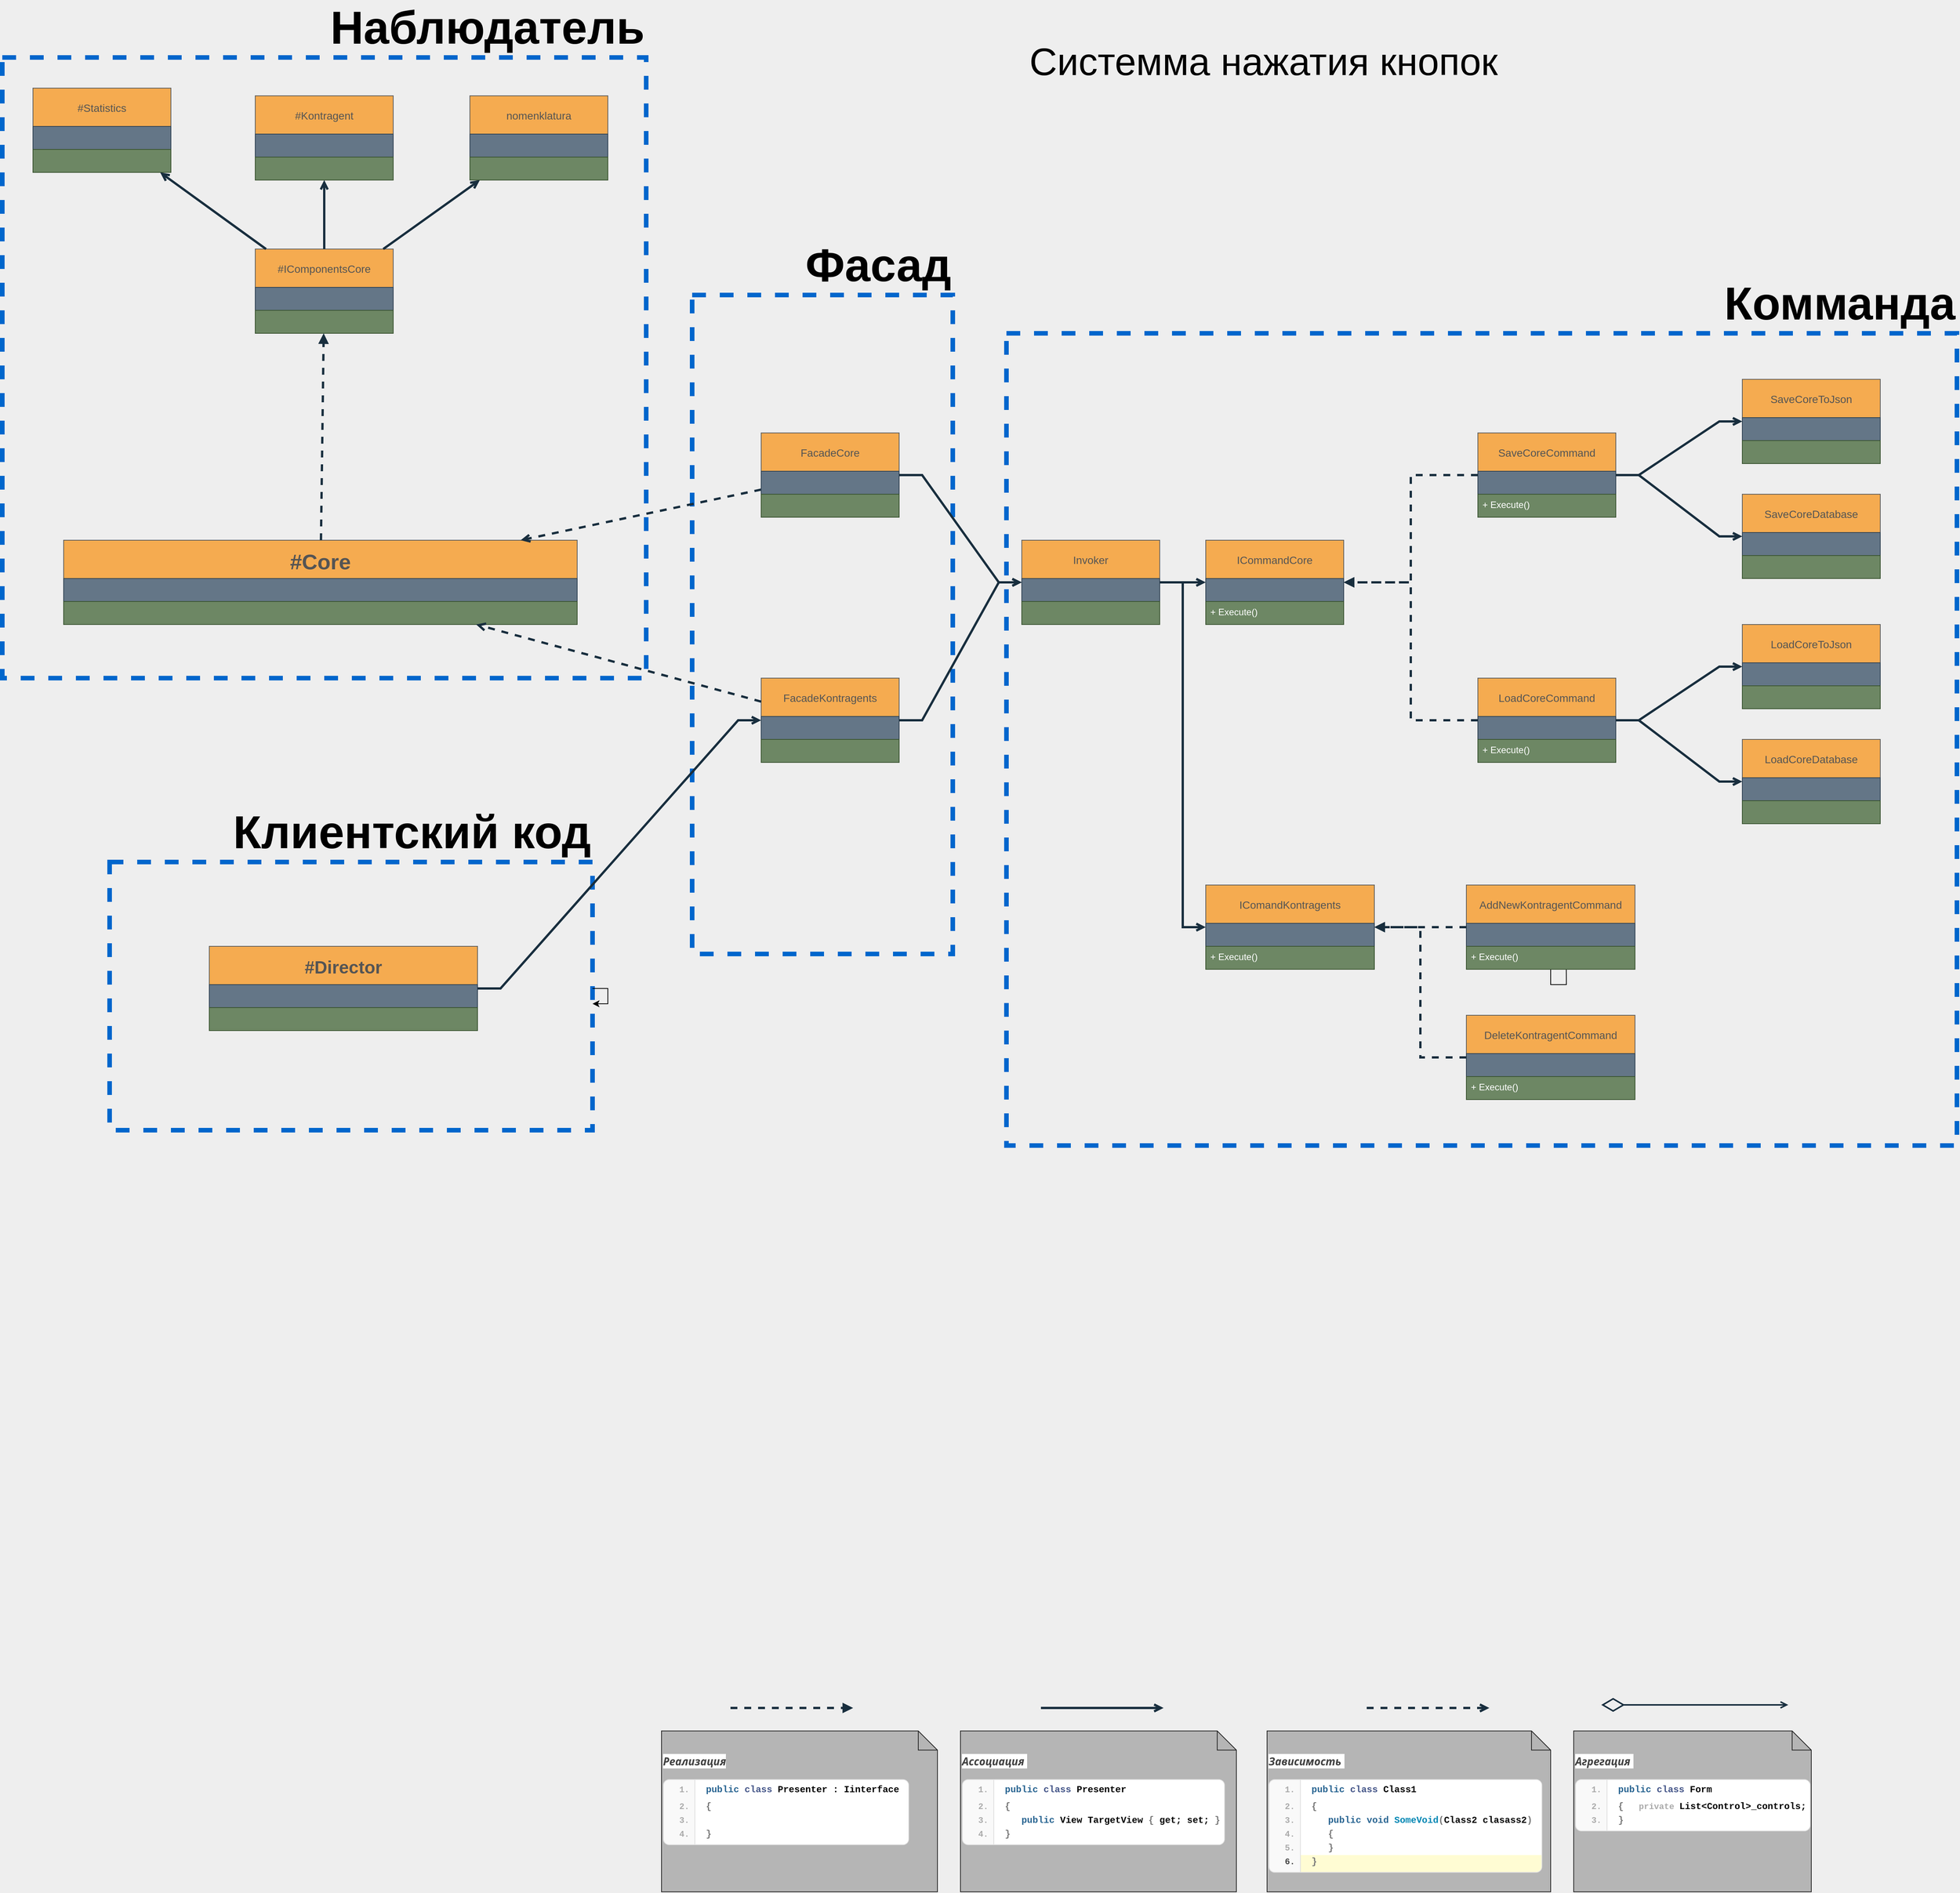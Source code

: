 <mxfile>
    <diagram id="ugzb0hYBIzmS2tRBsJyN" name="Основной слой">
        <mxGraphModel dx="4435" dy="2300" grid="1" gridSize="10" guides="1" tooltips="1" connect="1" arrows="1" fold="1" page="0" pageScale="1" pageWidth="1169" pageHeight="827" background="#EEEEEE" math="0" shadow="0">
            <root>
                <mxCell id="0"/>
                <mxCell id="1" parent="0"/>
                <mxCell id="289" value="&lt;div style=&quot;font-size: 60px&quot;&gt;&lt;span style=&quot;color: rgb(0 , 0 , 0) ; font-size: 60px&quot;&gt;Фасад&lt;/span&gt;&lt;/div&gt;" style="rounded=0;whiteSpace=wrap;html=1;fontSize=60;fillColor=none;dashed=1;strokeWidth=6;align=right;horizontal=1;verticalAlign=bottom;fontStyle=1;labelPosition=center;verticalLabelPosition=top;imageAspect=1;editable=1;movable=1;strokeColor=#0066CC;" vertex="1" parent="1">
                    <mxGeometry x="-530" y="260" width="340" height="860" as="geometry"/>
                </mxCell>
                <mxCell id="288" value="&lt;div style=&quot;font-size: 60px&quot;&gt;&lt;span style=&quot;color: rgb(0 , 0 , 0) ; font-size: 60px&quot;&gt;Клиентский код&lt;/span&gt;&lt;/div&gt;" style="rounded=0;whiteSpace=wrap;html=1;fontSize=60;fillColor=none;dashed=1;strokeWidth=6;align=right;horizontal=1;verticalAlign=bottom;fontStyle=1;labelPosition=center;verticalLabelPosition=top;imageAspect=1;editable=1;movable=1;backgroundOutline=0;strokeColor=#0066CC;" vertex="1" parent="1">
                    <mxGeometry x="-1290" y="1000" width="630" height="350" as="geometry"/>
                </mxCell>
                <mxCell id="287" value="&lt;div style=&quot;font-size: 60px&quot;&gt;&lt;span style=&quot;color: rgb(0 , 0 , 0) ; font-size: 60px&quot;&gt;&lt;br&gt;&lt;/span&gt;&lt;/div&gt;&lt;div style=&quot;font-size: 60px&quot;&gt;&lt;span style=&quot;color: rgb(0 , 0 , 0) ; font-size: 60px&quot;&gt;Комманда&lt;/span&gt;&lt;/div&gt;" style="rounded=0;whiteSpace=wrap;html=1;fontSize=60;fillColor=none;dashed=1;strokeWidth=6;align=right;horizontal=1;verticalAlign=bottom;fontStyle=1;labelPosition=center;verticalLabelPosition=top;imageAspect=1;editable=1;movable=1;strokeColor=#0066CC;" vertex="1" parent="1">
                    <mxGeometry x="-120" y="310" width="1240" height="1060" as="geometry"/>
                </mxCell>
                <mxCell id="286" value="&lt;div style=&quot;font-size: 60px&quot;&gt;&lt;span style=&quot;color: rgb(0 , 0 , 0) ; font-size: 60px&quot;&gt;Наблюдатель&lt;/span&gt;&lt;/div&gt;" style="rounded=0;whiteSpace=wrap;html=1;fontSize=60;fillColor=none;dashed=1;strokeWidth=6;align=right;horizontal=1;verticalAlign=bottom;fontStyle=1;labelPosition=center;verticalLabelPosition=top;imageAspect=1;editable=1;movable=1;strokeColor=#0066CC;" vertex="1" parent="1">
                    <mxGeometry x="-1430" y="-50" width="840" height="810" as="geometry"/>
                </mxCell>
                <mxCell id="42" style="rounded=1;sketch=0;orthogonalLoop=1;jettySize=auto;html=1;shadow=0;startArrow=diamondThin;startFill=0;startSize=25;endArrow=open;endFill=0;strokeColor=#182E3E;strokeWidth=2;fontColor=#545454;" parent="1" edge="1">
                    <mxGeometry relative="1" as="geometry">
                        <mxPoint x="656" y="2100" as="sourcePoint"/>
                        <mxPoint x="900" y="2100" as="targetPoint"/>
                    </mxGeometry>
                </mxCell>
                <mxCell id="48" value="" style="endArrow=open;html=1;rounded=0;shadow=0;strokeColor=#182E3E;fontColor=#545454;strokeWidth=3;startArrow=none;startFill=0;startSize=25;endFill=0;dashed=1;" parent="1" edge="1">
                    <mxGeometry relative="1" as="geometry">
                        <mxPoint x="350" y="2104" as="sourcePoint"/>
                        <mxPoint x="510" y="2104" as="targetPoint"/>
                    </mxGeometry>
                </mxCell>
                <mxCell id="75" value="" style="endArrow=open;html=1;rounded=0;shadow=0;strokeColor=#182E3E;fontColor=#545454;strokeWidth=3;startArrow=none;startFill=0;startSize=25;endFill=0;edgeStyle=entityRelationEdgeStyle;" parent="1" edge="1">
                    <mxGeometry relative="1" as="geometry">
                        <mxPoint x="-75" y="2104" as="sourcePoint"/>
                        <mxPoint x="85" y="2104" as="targetPoint"/>
                    </mxGeometry>
                </mxCell>
                <mxCell id="156" value="&lt;em style=&quot;box-sizing: border-box ; margin: 0px ; padding: 0px ; border: 0px ; outline: 0px ; font-size: 14px ; vertical-align: baseline ; background: rgb(255 , 255 , 255) ; overflow-wrap: break-word ; color: rgb(65 , 65 , 65) ; font-family: &amp;quot;open sans&amp;quot; , &amp;quot;helvetica neue&amp;quot; , &amp;quot;helvetica&amp;quot; , &amp;quot;arial&amp;quot; , sans-serif&quot;&gt;&lt;strong style=&quot;box-sizing: border-box ; margin: 0px ; padding: 0px ; border: 0px ; outline: 0px ; vertical-align: baseline ; background: transparent ; overflow-wrap: break-word&quot;&gt;Агрегация&lt;/strong&gt;&lt;/em&gt;&lt;span style=&quot;color: rgb(65 , 65 , 65) ; font-family: &amp;quot;open sans&amp;quot; , &amp;quot;helvetica neue&amp;quot; , &amp;quot;helvetica&amp;quot; , &amp;quot;arial&amp;quot; , sans-serif ; font-size: 14px ; background-color: rgb(255 , 255 , 255)&quot;&gt;&amp;nbsp;&lt;/span&gt;&lt;br&gt;&lt;br&gt;&lt;ol class=&quot;hoverEnabled enlighterEnlighterJS EnlighterJS&quot; style=&quot;box-sizing: border-box ; margin: 0px 0px 20px ; padding: 0px ; border: 1px solid rgb(224 , 224 , 224) ; outline: 0px ; font-size: 11px ; vertical-align: baseline ; background: rgb(249 , 249 , 249) ; overflow-wrap: break-word ; font-family: &amp;quot;source code pro&amp;quot; , &amp;quot;liberation mono&amp;quot; , &amp;quot;courier new&amp;quot; , &amp;quot;courier&amp;quot; , monospace ; line-height: 16px ; overflow: auto ; color: rgb(147 , 147 , 147) ; list-style: none ; border-radius: 8px&quot;&gt;&lt;li class=&quot; odd&quot; style=&quot;box-sizing: border-box ; margin: 0px 0px 0px 40px ; padding: 5px 5px 1px 14px ; border-width: 0px 0px 0px 1px ; border-style: solid ; border-color: rgb(255 , 255 , 255) rgb(255 , 255 , 255) rgb(255 , 255 , 255) rgb(224 , 224 , 224) ; outline: 0px ; font-size: inherit ; vertical-align: baseline ; background: rgb(255 , 255 , 255) ; overflow-wrap: break-word ; list-style: outside decimal ; line-height: 16px ; color: rgb(170 , 170 , 170)&quot;&gt;&lt;span class=&quot;kw1&quot; style=&quot;box-sizing: border-box; margin: 0px; padding: 0px; border: 0px; outline: 0px; font-size: 12px; vertical-align: baseline; background: transparent; overflow-wrap: break-word; color: rgb(40, 100, 145); line-height: inherit; font-family: inherit;&quot;&gt;public&lt;/span&gt;&lt;span class=&quot;&quot; style=&quot;box-sizing: border-box ; margin: 0px ; padding: 0px ; border: 0px ; outline: 0px ; font-size: 12px ; vertical-align: baseline ; background: transparent ; overflow-wrap: break-word ; color: rgb(0 , 0 , 0) ; line-height: inherit ; font-family: inherit&quot;&gt; &lt;/span&gt;&lt;span class=&quot;kw3&quot; style=&quot;box-sizing: border-box ; margin: 0px ; padding: 0px ; border: 0px ; outline: 0px ; font-size: 12px ; vertical-align: baseline ; background: transparent ; overflow-wrap: break-word ; color: rgb(68 , 85 , 136) ; line-height: inherit ; font-family: inherit&quot;&gt;class&lt;/span&gt;&lt;span class=&quot;&quot; style=&quot;box-sizing: border-box ; margin: 0px ; padding: 0px ; border: 0px ; outline: 0px ; font-size: 12px ; vertical-align: baseline ; background: transparent ; overflow-wrap: break-word ; color: rgb(0 , 0 , 0) ; line-height: inherit ; font-family: inherit&quot;&gt; Form&amp;nbsp;&lt;/span&gt;&lt;/li&gt;&lt;li class=&quot; odd&quot; style=&quot;box-sizing: border-box ; margin: 0px 0px 0px 40px ; padding: 5px 5px 1px 14px ; border-width: 0px 0px 0px 1px ; border-style: solid ; border-color: rgb(255 , 255 , 255) rgb(255 , 255 , 255) rgb(255 , 255 , 255) rgb(224 , 224 , 224) ; outline: 0px ; font-size: inherit ; vertical-align: baseline ; background: rgb(255 , 255 , 255) ; overflow-wrap: break-word ; list-style: outside decimal ; line-height: 16px ; color: rgb(170 , 170 , 170)&quot;&gt;&lt;span class=&quot;br0&quot; style=&quot;box-sizing: border-box ; margin: 0px ; padding: 0px ; border: 0px ; outline: 0px ; font-size: 12px ; vertical-align: baseline ; background: transparent ; overflow-wrap: break-word ; color: rgb(119 , 119 , 119) ; line-height: inherit ; font-family: inherit&quot;&gt;{&lt;/span&gt;&amp;nbsp; &amp;nbsp;private&amp;nbsp;&lt;span class=&quot;&quot; style=&quot;font-family: inherit ; box-sizing: border-box ; margin: 0px ; padding: 0px ; border: 0px ; outline: 0px ; font-size: 12px ; vertical-align: baseline ; background: transparent ; overflow-wrap: break-word ; color: rgb(0 , 0 , 0) ; line-height: inherit&quot;&gt;List&amp;lt;Control&amp;gt;_controls;&lt;/span&gt;&lt;/li&gt;&lt;li class=&quot; odd&quot; style=&quot;box-sizing: border-box ; margin: 0px 0px 0px 40px ; padding: 1px 5px 5px 14px ; border-width: 0px 0px 0px 1px ; border-style: solid ; border-color: rgb(255 , 255 , 255) rgb(255 , 255 , 255) rgb(255 , 255 , 255) rgb(224 , 224 , 224) ; outline: 0px ; font-size: inherit ; vertical-align: baseline ; background: rgb(255 , 255 , 255) ; overflow-wrap: break-word ; list-style: outside decimal ; line-height: 16px ; color: rgb(170 , 170 , 170)&quot;&gt;&lt;span class=&quot;&quot; style=&quot;box-sizing: border-box ; margin: 0px ; padding: 0px ; border: 0px ; outline: 0px ; font-size: 12px ; vertical-align: baseline ; background: transparent ; overflow-wrap: break-word ; color: rgb(0 , 0 , 0) ; line-height: inherit ; font-family: inherit&quot;&gt;&lt;/span&gt;&lt;span class=&quot;br0&quot; style=&quot;box-sizing: border-box ; margin: 0px ; padding: 0px ; border: 0px ; outline: 0px ; font-size: 12px ; vertical-align: baseline ; background: transparent ; overflow-wrap: break-word ; color: rgb(119 , 119 , 119) ; line-height: inherit ; font-family: inherit&quot;&gt;}&lt;/span&gt;&lt;/li&gt;&lt;/ol&gt;" style="shape=note2;boundedLbl=1;whiteSpace=wrap;html=1;size=25;verticalAlign=top;align=left;strokeColor=#262626;fontColor=#1C1C1C;fillColor=#B5B5B5;fontStyle=1" parent="1" vertex="1">
                    <mxGeometry x="620" y="2134" width="310" height="210" as="geometry"/>
                </mxCell>
                <mxCell id="158" value="&lt;em style=&quot;box-sizing: border-box ; margin: 0px ; padding: 0px ; border: 0px ; outline: 0px ; font-size: 14px ; vertical-align: baseline ; background: rgb(255 , 255 , 255) ; overflow-wrap: break-word ; color: rgb(65 , 65 , 65) ; font-family: &amp;quot;open sans&amp;quot; , &amp;quot;helvetica neue&amp;quot; , &amp;quot;helvetica&amp;quot; , &amp;quot;arial&amp;quot; , sans-serif&quot;&gt;&lt;strong style=&quot;box-sizing: border-box ; margin: 0px ; padding: 0px ; border: 0px ; outline: 0px ; vertical-align: baseline ; background: transparent ; overflow-wrap: break-word&quot;&gt;Зависимость&lt;/strong&gt;&lt;/em&gt;&lt;span style=&quot;color: rgb(65 , 65 , 65) ; font-family: &amp;quot;open sans&amp;quot; , &amp;quot;helvetica neue&amp;quot; , &amp;quot;helvetica&amp;quot; , &amp;quot;arial&amp;quot; , sans-serif ; font-size: 14px ; background-color: rgb(255 , 255 , 255)&quot;&gt;&amp;nbsp;&lt;/span&gt;&lt;br&gt;&lt;br&gt;&lt;ol class=&quot;hoverEnabled enlighterEnlighterJS EnlighterJS&quot; style=&quot;box-sizing: border-box ; margin: 0px 0px 20px ; padding: 0px ; border: 1px solid rgb(224 , 224 , 224) ; outline: 0px ; font-size: 11px ; vertical-align: baseline ; background: rgb(249 , 249 , 249) ; overflow-wrap: break-word ; font-family: &amp;quot;source code pro&amp;quot; , &amp;quot;liberation mono&amp;quot; , &amp;quot;courier new&amp;quot; , &amp;quot;courier&amp;quot; , monospace ; line-height: 16px ; overflow: auto ; color: rgb(147 , 147 , 147) ; list-style: none ; border-radius: 8px&quot;&gt;&lt;li class=&quot; odd&quot; style=&quot;padding: 5px 5px 1px 14px ; box-sizing: border-box ; margin: 0px 0px 0px 40px ; border-width: 0px 0px 0px 1px ; border-style: solid ; border-color: rgb(255 , 255 , 255) rgb(255 , 255 , 255) rgb(255 , 255 , 255) rgb(224 , 224 , 224) ; outline: 0px ; font-size: inherit ; vertical-align: baseline ; background: rgb(255 , 255 , 255) ; overflow-wrap: break-word ; list-style: outside decimal ; line-height: 16px ; color: rgb(170 , 170 , 170)&quot;&gt;&lt;span class=&quot;kw1&quot; style=&quot;box-sizing: border-box; margin: 0px; padding: 0px; border: 0px; outline: 0px; font-size: 12px; vertical-align: baseline; background: transparent; overflow-wrap: break-word; color: rgb(40, 100, 145); line-height: inherit; font-family: inherit;&quot;&gt;public&lt;/span&gt;&lt;span class=&quot;&quot; style=&quot;box-sizing: border-box ; margin: 0px ; padding: 0px ; border: 0px ; outline: 0px ; font-size: 12px ; vertical-align: baseline ; background: transparent ; overflow-wrap: break-word ; color: rgb(0 , 0 , 0) ; line-height: inherit ; font-family: inherit&quot;&gt;&amp;nbsp;&lt;/span&gt;&lt;span class=&quot;kw3&quot; style=&quot;box-sizing: border-box ; margin: 0px ; padding: 0px ; border: 0px ; outline: 0px ; font-size: 12px ; vertical-align: baseline ; background: transparent ; overflow-wrap: break-word ; color: rgb(68 , 85 , 136) ; line-height: inherit ; font-family: inherit&quot;&gt;class&lt;/span&gt;&lt;span class=&quot;&quot; style=&quot;box-sizing: border-box ; margin: 0px ; padding: 0px ; border: 0px ; outline: 0px ; font-size: 12px ; vertical-align: baseline ; background: transparent ; overflow-wrap: break-word ; color: rgb(0 , 0 , 0) ; line-height: inherit ; font-family: inherit&quot;&gt;&amp;nbsp;Class1&amp;nbsp;&lt;/span&gt;&lt;/li&gt;&lt;li class=&quot; odd&quot; style=&quot;padding: 5px 5px 1px 14px ; box-sizing: border-box ; margin: 0px 0px 0px 40px ; border-width: 0px 0px 0px 1px ; border-style: solid ; border-color: rgb(255 , 255 , 255) rgb(255 , 255 , 255) rgb(255 , 255 , 255) rgb(224 , 224 , 224) ; outline: 0px ; font-size: inherit ; vertical-align: baseline ; background: rgb(255 , 255 , 255) ; overflow-wrap: break-word ; list-style: outside decimal ; line-height: 16px ; color: rgb(170 , 170 , 170)&quot;&gt;&lt;span class=&quot;br0&quot; style=&quot;box-sizing: border-box ; margin: 0px ; padding: 0px ; border: 0px ; outline: 0px ; font-size: 12px ; vertical-align: baseline ; background: transparent ; overflow-wrap: break-word ; color: rgb(119 , 119 , 119) ; line-height: inherit ; font-family: inherit&quot;&gt;{&lt;/span&gt;&lt;span class=&quot;&quot; style=&quot;box-sizing: border-box ; margin: 0px ; padding: 0px ; border: 0px ; outline: 0px ; font-size: 12px ; vertical-align: baseline ; background: transparent ; overflow-wrap: break-word ; color: rgb(0 , 0 , 0) ; line-height: inherit ; font-family: inherit&quot;&gt;&lt;/span&gt;&lt;/li&gt;&lt;li class=&quot; even&quot; style=&quot;padding: 1px 5px 1px 14px ; box-sizing: border-box ; margin: 0px 0px 0px 40px ; border-width: 0px 0px 0px 1px ; border-style: solid ; border-color: rgb(255 , 255 , 255) rgb(255 , 255 , 255) rgb(255 , 255 , 255) rgb(224 , 224 , 224) ; outline: 0px ; font-size: inherit ; vertical-align: baseline ; background: rgb(255 , 255 , 255) ; overflow-wrap: break-word ; list-style: outside decimal ; line-height: 16px ; color: rgb(170 , 170 , 170)&quot;&gt;&lt;span class=&quot;&quot; style=&quot;box-sizing: border-box ; margin: 0px ; padding: 0px ; border: 0px ; outline: 0px ; font-size: 12px ; vertical-align: baseline ; background: transparent ; overflow-wrap: break-word ; color: rgb(0 , 0 , 0) ; line-height: inherit ; font-family: inherit&quot;&gt;&lt;/span&gt;&lt;span class=&quot;kw1&quot; style=&quot;box-sizing: border-box; margin: 0px; padding: 0px; border: 0px; outline: 0px; font-size: 12px; vertical-align: baseline; background: transparent; overflow-wrap: break-word; color: rgb(40, 100, 145); line-height: inherit; font-family: inherit;&quot;&gt;&amp;nbsp; &amp;nbsp;public&lt;/span&gt;&lt;span class=&quot;&quot; style=&quot;box-sizing: border-box ; margin: 0px ; padding: 0px ; border: 0px ; outline: 0px ; font-size: 12px ; vertical-align: baseline ; background: transparent ; overflow-wrap: break-word ; color: rgb(0 , 0 , 0) ; line-height: inherit ; font-family: inherit&quot;&gt;&amp;nbsp;&lt;/span&gt;&lt;span class=&quot;kw1&quot; style=&quot;box-sizing: border-box; margin: 0px; padding: 0px; border: 0px; outline: 0px; font-size: 12px; vertical-align: baseline; background: transparent; overflow-wrap: break-word; color: rgb(40, 100, 145); line-height: inherit; font-family: inherit;&quot;&gt;void&lt;/span&gt;&lt;span class=&quot;&quot; style=&quot;box-sizing: border-box ; margin: 0px ; padding: 0px ; border: 0px ; outline: 0px ; font-size: 12px ; vertical-align: baseline ; background: transparent ; overflow-wrap: break-word ; color: rgb(0 , 0 , 0) ; line-height: inherit ; font-family: inherit&quot;&gt;&amp;nbsp;&lt;/span&gt;&lt;span class=&quot;me0&quot; style=&quot;box-sizing: border-box ; margin: 0px ; padding: 0px ; border: 0px ; outline: 0px ; font-size: 12px ; vertical-align: baseline ; background: transparent ; overflow-wrap: break-word ; color: rgb(0 , 134 , 179) ; line-height: inherit ; font-family: inherit&quot;&gt;SomeVoid&lt;/span&gt;&lt;span class=&quot;br0&quot; style=&quot;box-sizing: border-box ; margin: 0px ; padding: 0px ; border: 0px ; outline: 0px ; font-size: 12px ; vertical-align: baseline ; background: transparent ; overflow-wrap: break-word ; color: rgb(119 , 119 , 119) ; line-height: inherit ; font-family: inherit&quot;&gt;(&lt;/span&gt;&lt;span class=&quot;&quot; style=&quot;box-sizing: border-box ; margin: 0px ; padding: 0px ; border: 0px ; outline: 0px ; font-size: 12px ; vertical-align: baseline ; background: transparent ; overflow-wrap: break-word ; color: rgb(0 , 0 , 0) ; line-height: inherit ; font-family: inherit&quot;&gt;Class2 clasass2&lt;/span&gt;&lt;span class=&quot;br0&quot; style=&quot;box-sizing: border-box ; margin: 0px ; padding: 0px ; border: 0px ; outline: 0px ; font-size: 12px ; vertical-align: baseline ; background: transparent ; overflow-wrap: break-word ; color: rgb(119 , 119 , 119) ; line-height: inherit ; font-family: inherit&quot;&gt;)&lt;/span&gt;&lt;span class=&quot;&quot; style=&quot;box-sizing: border-box ; margin: 0px ; padding: 0px ; border: 0px ; outline: 0px ; font-size: 12px ; vertical-align: baseline ; background: transparent ; overflow-wrap: break-word ; color: rgb(0 , 0 , 0) ; line-height: inherit ; font-family: inherit&quot;&gt;&amp;nbsp;&lt;/span&gt;&lt;/li&gt;&lt;li class=&quot; even&quot; style=&quot;padding: 1px 5px 1px 14px ; box-sizing: border-box ; margin: 0px 0px 0px 40px ; border-width: 0px 0px 0px 1px ; border-style: solid ; border-color: rgb(255 , 255 , 255) rgb(255 , 255 , 255) rgb(255 , 255 , 255) rgb(224 , 224 , 224) ; outline: 0px ; font-size: inherit ; vertical-align: baseline ; background: rgb(255 , 255 , 255) ; overflow-wrap: break-word ; list-style: outside decimal ; line-height: 16px ; color: rgb(170 , 170 , 170)&quot;&gt;&lt;span class=&quot;br0&quot; style=&quot;box-sizing: border-box ; margin: 0px ; padding: 0px ; border: 0px ; outline: 0px ; font-size: 12px ; vertical-align: baseline ; background: transparent ; overflow-wrap: break-word ; color: rgb(119 , 119 , 119) ; line-height: inherit ; font-family: inherit&quot;&gt;&amp;nbsp; &amp;nbsp;{&lt;/span&gt;&lt;span class=&quot;&quot; style=&quot;box-sizing: border-box ; margin: 0px ; padding: 0px ; border: 0px ; outline: 0px ; font-size: 12px ; vertical-align: baseline ; background: transparent ; overflow-wrap: break-word ; color: rgb(0 , 0 , 0) ; line-height: inherit ; font-family: inherit&quot;&gt;&amp;nbsp;&lt;/span&gt;&lt;/li&gt;&lt;li class=&quot; even&quot; style=&quot;padding: 1px 5px 1px 14px ; box-sizing: border-box ; margin: 0px 0px 0px 40px ; border-width: 0px 0px 0px 1px ; border-style: solid ; border-color: rgb(255 , 255 , 255) rgb(255 , 255 , 255) rgb(255 , 255 , 255) rgb(224 , 224 , 224) ; outline: 0px ; font-size: inherit ; vertical-align: baseline ; background: rgb(255 , 255 , 255) ; overflow-wrap: break-word ; list-style: outside decimal ; line-height: 16px ; color: rgb(170 , 170 , 170)&quot;&gt;&lt;span class=&quot;br0&quot; style=&quot;box-sizing: border-box ; margin: 0px ; padding: 0px ; border: 0px ; outline: 0px ; font-size: 12px ; vertical-align: baseline ; background: transparent ; overflow-wrap: break-word ; color: rgb(119 , 119 , 119) ; line-height: inherit ; font-family: inherit&quot;&gt;&amp;nbsp; &amp;nbsp;}&lt;/span&gt;&lt;span class=&quot;&quot; style=&quot;box-sizing: border-box ; margin: 0px ; padding: 0px ; border: 0px ; outline: 0px ; font-size: 12px ; vertical-align: baseline ; background: transparent ; overflow-wrap: break-word ; color: rgb(0 , 0 , 0) ; line-height: inherit ; font-family: inherit&quot;&gt;&lt;/span&gt;&lt;/li&gt;&lt;li class=&quot; odd&quot; style=&quot;padding: 1px 5px 5px 14px ; box-sizing: border-box ; margin: 0px 0px 0px 40px ; border-width: 0px 0px 0px 1px ; border-style: solid ; border-color: rgb(255 , 255 , 255) rgb(255 , 255 , 255) rgb(255 , 255 , 255) rgb(224 , 224 , 224) ; outline: 0px ; font-size: inherit ; vertical-align: baseline ; background: rgb(255 , 252 , 211) ; overflow-wrap: break-word ; list-style: outside decimal ; line-height: 16px ; color: rgb(68 , 68 , 68)&quot;&gt;&lt;span class=&quot;&quot; style=&quot;box-sizing: border-box ; margin: 0px ; padding: 0px ; border: 0px ; outline: 0px ; font-size: 12px ; vertical-align: baseline ; background: transparent ; overflow-wrap: break-word ; color: rgb(0 , 0 , 0) ; line-height: inherit ; font-family: inherit&quot;&gt;&lt;/span&gt;&lt;span class=&quot;br0&quot; style=&quot;box-sizing: border-box ; margin: 0px ; padding: 0px ; border: 0px ; outline: 0px ; font-size: 12px ; vertical-align: baseline ; background: transparent ; overflow-wrap: break-word ; color: rgb(119 , 119 , 119) ; line-height: inherit ; font-family: inherit&quot;&gt;}&lt;/span&gt;&lt;/li&gt;&lt;/ol&gt;" style="shape=note2;boundedLbl=1;whiteSpace=wrap;html=1;size=25;verticalAlign=top;align=left;strokeColor=#262626;fontColor=#1C1C1C;fillColor=#B5B5B5;fontStyle=1" parent="1" vertex="1">
                    <mxGeometry x="220" y="2134" width="370" height="210" as="geometry"/>
                </mxCell>
                <mxCell id="160" value="&lt;em style=&quot;box-sizing: border-box ; margin: 0px ; padding: 0px ; border: 0px ; outline: 0px ; font-size: 14px ; vertical-align: baseline ; background: rgb(255 , 255 , 255) ; overflow-wrap: break-word ; color: rgb(65 , 65 , 65) ; font-family: &amp;quot;open sans&amp;quot; , &amp;quot;helvetica neue&amp;quot; , &amp;quot;helvetica&amp;quot; , &amp;quot;arial&amp;quot; , sans-serif&quot;&gt;&lt;strong style=&quot;box-sizing: border-box ; margin: 0px ; padding: 0px ; border: 0px ; outline: 0px ; vertical-align: baseline ; background: transparent ; overflow-wrap: break-word&quot;&gt;Ассоциация&lt;/strong&gt;&lt;/em&gt;&lt;span style=&quot;color: rgb(65 , 65 , 65) ; font-family: &amp;quot;open sans&amp;quot; , &amp;quot;helvetica neue&amp;quot; , &amp;quot;helvetica&amp;quot; , &amp;quot;arial&amp;quot; , sans-serif ; font-size: 14px ; background-color: rgb(255 , 255 , 255)&quot;&gt;&amp;nbsp;&lt;/span&gt;&lt;br&gt;&lt;br&gt;&lt;ol class=&quot;hoverEnabled enlighterEnlighterJS EnlighterJS&quot; style=&quot;box-sizing: border-box ; margin: 0px 0px 20px ; padding: 0px ; border: 1px solid rgb(224 , 224 , 224) ; outline: 0px ; font-size: 11px ; vertical-align: baseline ; background: rgb(249 , 249 , 249) ; overflow-wrap: break-word ; font-family: &amp;quot;source code pro&amp;quot; , &amp;quot;liberation mono&amp;quot; , &amp;quot;courier new&amp;quot; , &amp;quot;courier&amp;quot; , monospace ; line-height: 16px ; overflow: auto ; color: rgb(147 , 147 , 147) ; list-style: none ; border-radius: 8px&quot;&gt;&lt;li class=&quot; odd&quot; style=&quot;padding: 5px 5px 1px 14px ; box-sizing: border-box ; margin: 0px 0px 0px 40px ; border-width: 0px 0px 0px 1px ; border-style: solid ; border-color: rgb(255 , 255 , 255) rgb(255 , 255 , 255) rgb(255 , 255 , 255) rgb(224 , 224 , 224) ; outline: 0px ; font-size: inherit ; vertical-align: baseline ; background: rgb(255 , 255 , 255) ; overflow-wrap: break-word ; list-style: outside decimal ; line-height: 16px ; color: rgb(170 , 170 , 170)&quot;&gt;&lt;span class=&quot;kw1&quot; style=&quot;box-sizing: border-box; margin: 0px; padding: 0px; border: 0px; outline: 0px; font-size: 12px; vertical-align: baseline; background: transparent; overflow-wrap: break-word; color: rgb(40, 100, 145); line-height: inherit; font-family: inherit;&quot;&gt;public&lt;/span&gt;&lt;span class=&quot;&quot; style=&quot;box-sizing: border-box ; margin: 0px ; padding: 0px ; border: 0px ; outline: 0px ; font-size: 12px ; vertical-align: baseline ; background: transparent ; overflow-wrap: break-word ; color: rgb(0 , 0 , 0) ; line-height: inherit ; font-family: inherit&quot;&gt;&amp;nbsp;&lt;/span&gt;&lt;span class=&quot;kw3&quot; style=&quot;box-sizing: border-box ; margin: 0px ; padding: 0px ; border: 0px ; outline: 0px ; font-size: 12px ; vertical-align: baseline ; background: transparent ; overflow-wrap: break-word ; color: rgb(68 , 85 , 136) ; line-height: inherit ; font-family: inherit&quot;&gt;class&lt;/span&gt;&lt;span class=&quot;&quot; style=&quot;box-sizing: border-box ; margin: 0px ; padding: 0px ; border: 0px ; outline: 0px ; font-size: 12px ; vertical-align: baseline ; background: transparent ; overflow-wrap: break-word ; color: rgb(0 , 0 , 0) ; line-height: inherit ; font-family: inherit&quot;&gt;&amp;nbsp;Presenter&amp;nbsp;&lt;/span&gt;&lt;/li&gt;&lt;li class=&quot; odd&quot; style=&quot;padding: 5px 5px 1px 14px ; box-sizing: border-box ; margin: 0px 0px 0px 40px ; border-width: 0px 0px 0px 1px ; border-style: solid ; border-color: rgb(255 , 255 , 255) rgb(255 , 255 , 255) rgb(255 , 255 , 255) rgb(224 , 224 , 224) ; outline: 0px ; font-size: inherit ; vertical-align: baseline ; background: rgb(255 , 255 , 255) ; overflow-wrap: break-word ; list-style: outside decimal ; line-height: 16px ; color: rgb(170 , 170 , 170)&quot;&gt;&lt;span class=&quot;br0&quot; style=&quot;box-sizing: border-box ; margin: 0px ; padding: 0px ; border: 0px ; outline: 0px ; font-size: 12px ; vertical-align: baseline ; background: transparent ; overflow-wrap: break-word ; color: rgb(119 , 119 , 119) ; line-height: inherit ; font-family: inherit&quot;&gt;{&lt;/span&gt;&lt;span class=&quot;&quot; style=&quot;box-sizing: border-box ; margin: 0px ; padding: 0px ; border: 0px ; outline: 0px ; font-size: 12px ; vertical-align: baseline ; background: transparent ; overflow-wrap: break-word ; color: rgb(0 , 0 , 0) ; line-height: inherit ; font-family: inherit&quot;&gt;&lt;/span&gt;&lt;/li&gt;&lt;li class=&quot; even&quot; style=&quot;padding: 1px 5px 1px 14px ; box-sizing: border-box ; margin: 0px 0px 0px 40px ; border-width: 0px 0px 0px 1px ; border-style: solid ; border-color: rgb(255 , 255 , 255) rgb(255 , 255 , 255) rgb(255 , 255 , 255) rgb(224 , 224 , 224) ; outline: 0px ; font-size: inherit ; vertical-align: baseline ; background: rgb(255 , 255 , 255) ; overflow-wrap: break-word ; list-style: outside decimal ; line-height: 16px ; color: rgb(170 , 170 , 170)&quot;&gt;&lt;span class=&quot;&quot; style=&quot;box-sizing: border-box ; margin: 0px ; padding: 0px ; border: 0px ; outline: 0px ; font-size: 12px ; vertical-align: baseline ; background: transparent ; overflow-wrap: break-word ; color: rgb(0 , 0 , 0) ; line-height: inherit ; font-family: inherit&quot;&gt;&lt;/span&gt;&lt;span class=&quot;kw1&quot; style=&quot;box-sizing: border-box; margin: 0px; padding: 0px; border: 0px; outline: 0px; font-size: 12px; vertical-align: baseline; background: transparent; overflow-wrap: break-word; color: rgb(40, 100, 145); line-height: inherit; font-family: inherit;&quot;&gt;&amp;nbsp; &amp;nbsp;public&lt;/span&gt;&lt;span class=&quot;&quot; style=&quot;box-sizing: border-box ; margin: 0px ; padding: 0px ; border: 0px ; outline: 0px ; font-size: 12px ; vertical-align: baseline ; background: transparent ; overflow-wrap: break-word ; color: rgb(0 , 0 , 0) ; line-height: inherit ; font-family: inherit&quot;&gt;&amp;nbsp;View TargetView&amp;nbsp;&lt;/span&gt;&lt;span class=&quot;br0&quot; style=&quot;box-sizing: border-box ; margin: 0px ; padding: 0px ; border: 0px ; outline: 0px ; font-size: 12px ; vertical-align: baseline ; background: transparent ; overflow-wrap: break-word ; color: rgb(119 , 119 , 119) ; line-height: inherit ; font-family: inherit&quot;&gt;{&lt;/span&gt;&lt;span class=&quot;&quot; style=&quot;box-sizing: border-box ; margin: 0px ; padding: 0px ; border: 0px ; outline: 0px ; font-size: 12px ; vertical-align: baseline ; background: transparent ; overflow-wrap: break-word ; color: rgb(0 , 0 , 0) ; line-height: inherit ; font-family: inherit&quot;&gt;&amp;nbsp;get; set;&amp;nbsp;&lt;/span&gt;&lt;span class=&quot;br0&quot; style=&quot;box-sizing: border-box ; margin: 0px ; padding: 0px ; border: 0px ; outline: 0px ; font-size: 12px ; vertical-align: baseline ; background: transparent ; overflow-wrap: break-word ; color: rgb(119 , 119 , 119) ; line-height: inherit ; font-family: inherit&quot;&gt;}&lt;/span&gt;&lt;span class=&quot;&quot; style=&quot;box-sizing: border-box ; margin: 0px ; padding: 0px ; border: 0px ; outline: 0px ; font-size: 12px ; vertical-align: baseline ; background: transparent ; overflow-wrap: break-word ; color: rgb(0 , 0 , 0) ; line-height: inherit ; font-family: inherit&quot;&gt;&lt;/span&gt;&lt;/li&gt;&lt;li class=&quot; odd&quot; style=&quot;padding: 1px 5px 5px 14px ; box-sizing: border-box ; margin: 0px 0px 0px 40px ; border-width: 0px 0px 0px 1px ; border-style: solid ; border-color: rgb(255 , 255 , 255) rgb(255 , 255 , 255) rgb(255 , 255 , 255) rgb(224 , 224 , 224) ; outline: 0px ; font-size: inherit ; vertical-align: baseline ; background: rgb(255 , 255 , 255) ; overflow-wrap: break-word ; list-style: outside decimal ; line-height: 16px ; color: rgb(170 , 170 , 170)&quot;&gt;&lt;span class=&quot;&quot; style=&quot;box-sizing: border-box ; margin: 0px ; padding: 0px ; border: 0px ; outline: 0px ; font-size: 12px ; vertical-align: baseline ; background: transparent ; overflow-wrap: break-word ; color: rgb(0 , 0 , 0) ; line-height: inherit ; font-family: inherit&quot;&gt;&lt;/span&gt;&lt;span class=&quot;br0&quot; style=&quot;box-sizing: border-box ; margin: 0px ; padding: 0px ; border: 0px ; outline: 0px ; font-size: 12px ; vertical-align: baseline ; background: transparent ; overflow-wrap: break-word ; color: rgb(119 , 119 , 119) ; line-height: inherit ; font-family: inherit&quot;&gt;}&lt;/span&gt;&lt;/li&gt;&lt;/ol&gt;" style="shape=note2;boundedLbl=1;whiteSpace=wrap;html=1;size=25;verticalAlign=top;align=left;strokeColor=#262626;fontColor=#1C1C1C;fillColor=#B5B5B5;fontStyle=1" parent="1" vertex="1">
                    <mxGeometry x="-180" y="2134" width="360" height="210" as="geometry"/>
                </mxCell>
                <mxCell id="162" value="&lt;font color=&quot;#414141&quot; face=&quot;open sans, helvetica neue, helvetica, arial, sans-serif&quot;&gt;&lt;span style=&quot;font-size: 14px ; background-color: rgb(255 , 255 , 255)&quot;&gt;&lt;span&gt;&lt;i&gt;Реализация&lt;/i&gt;&lt;/span&gt;&lt;/span&gt;&lt;/font&gt;&lt;br&gt;&lt;br&gt;&lt;ol class=&quot;hoverEnabled enlighterEnlighterJS EnlighterJS&quot; style=&quot;box-sizing: border-box ; margin: 0px 0px 20px ; padding: 0px ; border: 1px solid rgb(224 , 224 , 224) ; outline: 0px ; font-size: 11px ; vertical-align: baseline ; background: rgb(249 , 249 , 249) ; overflow-wrap: break-word ; font-family: &amp;#34;source code pro&amp;#34; , &amp;#34;liberation mono&amp;#34; , &amp;#34;courier new&amp;#34; , &amp;#34;courier&amp;#34; , monospace ; line-height: 16px ; overflow: auto ; color: rgb(147 , 147 , 147) ; list-style: none ; border-radius: 8px&quot;&gt;&lt;li class=&quot; odd&quot; style=&quot;padding: 5px 5px 1px 14px ; box-sizing: border-box ; margin: 0px 0px 0px 40px ; border-width: 0px 0px 0px 1px ; border-style: solid ; border-color: rgb(255 , 255 , 255) rgb(255 , 255 , 255) rgb(255 , 255 , 255) rgb(224 , 224 , 224) ; outline: 0px ; font-size: inherit ; vertical-align: baseline ; background: rgb(255 , 255 , 255) ; overflow-wrap: break-word ; list-style: outside decimal ; line-height: 16px ; color: rgb(170 , 170 , 170)&quot;&gt;&lt;span class=&quot;kw1&quot; style=&quot;box-sizing: border-box ; margin: 0px ; padding: 0px ; border: 0px ; outline: 0px ; font-size: 12px ; vertical-align: baseline ; background: transparent ; overflow-wrap: break-word ; color: rgb(40 , 100 , 145) ; line-height: inherit ; font-family: inherit&quot;&gt;public&lt;/span&gt;&lt;span class=&quot;&quot; style=&quot;box-sizing: border-box ; margin: 0px ; padding: 0px ; border: 0px ; outline: 0px ; font-size: 12px ; vertical-align: baseline ; background: transparent ; overflow-wrap: break-word ; color: rgb(0 , 0 , 0) ; line-height: inherit ; font-family: inherit&quot;&gt;&amp;nbsp;&lt;/span&gt;&lt;span class=&quot;kw3&quot; style=&quot;box-sizing: border-box ; margin: 0px ; padding: 0px ; border: 0px ; outline: 0px ; font-size: 12px ; vertical-align: baseline ; background: transparent ; overflow-wrap: break-word ; color: rgb(68 , 85 , 136) ; line-height: inherit ; font-family: inherit&quot;&gt;class&lt;/span&gt;&lt;span class=&quot;&quot; style=&quot;box-sizing: border-box ; margin: 0px ; padding: 0px ; border: 0px ; outline: 0px ; font-size: 12px ; vertical-align: baseline ; background: transparent ; overflow-wrap: break-word ; color: rgb(0 , 0 , 0) ; line-height: inherit ; font-family: inherit&quot;&gt;&amp;nbsp;Presenter : Iinterface&amp;nbsp;&lt;/span&gt;&lt;/li&gt;&lt;li class=&quot; odd&quot; style=&quot;padding: 5px 5px 1px 14px ; box-sizing: border-box ; margin: 0px 0px 0px 40px ; border-width: 0px 0px 0px 1px ; border-style: solid ; border-color: rgb(255 , 255 , 255) rgb(255 , 255 , 255) rgb(255 , 255 , 255) rgb(224 , 224 , 224) ; outline: 0px ; font-size: inherit ; vertical-align: baseline ; background: rgb(255 , 255 , 255) ; overflow-wrap: break-word ; list-style: outside decimal ; line-height: 16px ; color: rgb(170 , 170 , 170)&quot;&gt;&lt;span class=&quot;br0&quot; style=&quot;box-sizing: border-box ; margin: 0px ; padding: 0px ; border: 0px ; outline: 0px ; font-size: 12px ; vertical-align: baseline ; background: transparent ; overflow-wrap: break-word ; color: rgb(119 , 119 , 119) ; line-height: inherit ; font-family: inherit&quot;&gt;{&lt;/span&gt;&amp;nbsp; &amp;nbsp;&lt;/li&gt;&lt;li class=&quot; even&quot; style=&quot;padding: 1px 5px 1px 14px ; box-sizing: border-box ; margin: 0px 0px 0px 40px ; border-width: 0px 0px 0px 1px ; border-style: solid ; border-color: rgb(255 , 255 , 255) rgb(255 , 255 , 255) rgb(255 , 255 , 255) rgb(224 , 224 , 224) ; outline: 0px ; font-size: inherit ; vertical-align: baseline ; background: rgb(255 , 255 , 255) ; overflow-wrap: break-word ; list-style: outside decimal ; line-height: 16px ; color: rgb(170 , 170 , 170)&quot;&gt;&lt;span class=&quot;&quot; style=&quot;box-sizing: border-box ; margin: 0px ; padding: 0px ; border: 0px ; outline: 0px ; font-size: 12px ; vertical-align: baseline ; background: transparent ; overflow-wrap: break-word ; color: rgb(0 , 0 , 0) ; line-height: inherit ; font-family: inherit&quot;&gt;&lt;/span&gt;&lt;/li&gt;&lt;li class=&quot; odd&quot; style=&quot;padding: 1px 5px 5px 14px ; box-sizing: border-box ; margin: 0px 0px 0px 40px ; border-width: 0px 0px 0px 1px ; border-style: solid ; border-color: rgb(255 , 255 , 255) rgb(255 , 255 , 255) rgb(255 , 255 , 255) rgb(224 , 224 , 224) ; outline: 0px ; font-size: inherit ; vertical-align: baseline ; background: rgb(255 , 255 , 255) ; overflow-wrap: break-word ; list-style: outside decimal ; line-height: 16px ; color: rgb(170 , 170 , 170)&quot;&gt;&lt;font face=&quot;inherit&quot;&gt;&lt;span class=&quot;&quot; style=&quot;box-sizing: border-box ; margin: 0px ; padding: 0px ; border: 0px ; outline: 0px ; font-size: 12px ; vertical-align: baseline ; background: transparent ; overflow-wrap: break-word ; color: rgb(0 , 0 , 0) ; line-height: inherit ; font-family: inherit ; line-height: inherit&quot;&gt;&lt;/span&gt;&lt;/font&gt;&lt;span class=&quot;br0&quot; style=&quot;box-sizing: border-box ; margin: 0px ; padding: 0px ; border: 0px ; outline: 0px ; font-size: 12px ; vertical-align: baseline ; background: transparent ; overflow-wrap: break-word ; color: rgb(119 , 119 , 119) ; line-height: inherit ; font-family: inherit&quot;&gt;}&lt;/span&gt;&lt;/li&gt;&lt;/ol&gt;" style="shape=note2;boundedLbl=1;whiteSpace=wrap;html=1;size=25;verticalAlign=top;align=left;strokeColor=#262626;fontColor=#1C1C1C;fillColor=#B5B5B5;fontStyle=1" parent="1" vertex="1">
                    <mxGeometry x="-570" y="2134" width="360" height="210" as="geometry"/>
                </mxCell>
                <mxCell id="163" value="" style="endArrow=block;html=1;rounded=0;shadow=0;strokeColor=#182E3E;fontColor=#545454;strokeWidth=3;startArrow=none;startFill=0;startSize=25;endFill=1;edgeStyle=entityRelationEdgeStyle;dashed=1;" parent="1" edge="1">
                    <mxGeometry relative="1" as="geometry">
                        <mxPoint x="-480" y="2104" as="sourcePoint"/>
                        <mxPoint x="-320" y="2104" as="targetPoint"/>
                    </mxGeometry>
                </mxCell>
                <mxCell id="197" style="edgeStyle=orthogonalEdgeStyle;rounded=0;orthogonalLoop=1;jettySize=auto;html=1;startArrow=none;" parent="1" source="235" edge="1">
                    <mxGeometry relative="1" as="geometry">
                        <mxPoint x="610" y="1086.667" as="targetPoint"/>
                        <mxPoint x="710.0" y="790.0" as="sourcePoint"/>
                    </mxGeometry>
                </mxCell>
                <mxCell id="202" value="#Core" style="swimlane;fontStyle=1;childLayout=stackLayout;horizontal=1;startSize=50;horizontalStack=0;resizeParent=1;resizeParentMax=0;resizeLast=0;collapsible=1;marginBottom=0;align=center;fontSize=28;rounded=0;sketch=0;fillColor=#F5AB50;shadow=0;swimlaneLine=1;glass=0;swimlaneFillColor=#5E5E5E;fontColor=#545454;strokeColor=#5E5E5E;strokeWidth=1;" parent="1" vertex="1">
                    <mxGeometry x="-1350" y="580" width="670" height="110" as="geometry"/>
                </mxCell>
                <mxCell id="203" value="" style="text;strokeColor=#314354;spacingLeft=4;spacingRight=4;overflow=hidden;rotatable=0;points=[[0,0.5],[1,0.5]];portConstraint=eastwest;fontSize=12;fontColor=#ffffff;fillColor=#647687;" parent="202" vertex="1">
                    <mxGeometry y="50" width="670" height="30" as="geometry"/>
                </mxCell>
                <mxCell id="204" value="" style="text;strokeColor=#3A5431;fillColor=#6d8764;spacingLeft=4;spacingRight=4;overflow=hidden;rotatable=0;points=[[0,0.5],[1,0.5]];portConstraint=eastwest;fontSize=12;fontColor=#ffffff;" parent="202" vertex="1">
                    <mxGeometry y="80" width="670" height="30" as="geometry"/>
                </mxCell>
                <mxCell id="205" value="SaveCoreCommand" style="swimlane;fontStyle=0;childLayout=stackLayout;horizontal=1;startSize=50;horizontalStack=0;resizeParent=1;resizeParentMax=0;resizeLast=0;collapsible=1;marginBottom=0;align=center;fontSize=14;rounded=0;sketch=0;fillColor=#F5AB50;shadow=0;swimlaneLine=1;glass=0;swimlaneFillColor=#5E5E5E;fontColor=#545454;strokeColor=#5E5E5E;strokeWidth=1;" parent="1" vertex="1">
                    <mxGeometry x="495" y="440" width="180" height="110" as="geometry"/>
                </mxCell>
                <mxCell id="206" value="" style="text;strokeColor=#314354;spacingLeft=4;spacingRight=4;overflow=hidden;rotatable=0;points=[[0,0.5],[1,0.5]];portConstraint=eastwest;fontSize=12;fontColor=#ffffff;fillColor=#647687;" parent="205" vertex="1">
                    <mxGeometry y="50" width="180" height="30" as="geometry"/>
                </mxCell>
                <mxCell id="207" value="+ Execute()" style="text;strokeColor=#3A5431;fillColor=#6d8764;spacingLeft=4;spacingRight=4;overflow=hidden;rotatable=0;points=[[0,0.5],[1,0.5]];portConstraint=eastwest;fontSize=12;fontColor=#ffffff;" parent="205" vertex="1">
                    <mxGeometry y="80" width="180" height="30" as="geometry"/>
                </mxCell>
                <mxCell id="208" value="LoadCoreCommand" style="swimlane;fontStyle=0;childLayout=stackLayout;horizontal=1;startSize=50;horizontalStack=0;resizeParent=1;resizeParentMax=0;resizeLast=0;collapsible=1;marginBottom=0;align=center;fontSize=14;rounded=0;sketch=0;fillColor=#F5AB50;shadow=0;swimlaneLine=1;glass=0;swimlaneFillColor=#5E5E5E;fontColor=#545454;strokeColor=#5E5E5E;strokeWidth=1;" parent="1" vertex="1">
                    <mxGeometry x="495" y="760" width="180" height="110" as="geometry"/>
                </mxCell>
                <mxCell id="209" value="" style="text;strokeColor=#314354;spacingLeft=4;spacingRight=4;overflow=hidden;rotatable=0;points=[[0,0.5],[1,0.5]];portConstraint=eastwest;fontSize=12;fontColor=#ffffff;fillColor=#647687;" parent="208" vertex="1">
                    <mxGeometry y="50" width="180" height="30" as="geometry"/>
                </mxCell>
                <mxCell id="210" value="+ Execute()" style="text;strokeColor=#3A5431;fillColor=#6d8764;spacingLeft=4;spacingRight=4;overflow=hidden;rotatable=0;points=[[0,0.5],[1,0.5]];portConstraint=eastwest;fontSize=12;fontColor=#ffffff;" parent="208" vertex="1">
                    <mxGeometry y="80" width="180" height="30" as="geometry"/>
                </mxCell>
                <mxCell id="211" value="Invoker" style="swimlane;fontStyle=0;childLayout=stackLayout;horizontal=1;startSize=50;horizontalStack=0;resizeParent=1;resizeParentMax=0;resizeLast=0;collapsible=1;marginBottom=0;align=center;fontSize=14;rounded=0;sketch=0;fillColor=#F5AB50;shadow=0;swimlaneLine=1;glass=0;swimlaneFillColor=#5E5E5E;fontColor=#545454;strokeColor=#5E5E5E;strokeWidth=1;" parent="1" vertex="1">
                    <mxGeometry x="-100" y="580" width="180" height="110" as="geometry"/>
                </mxCell>
                <mxCell id="212" value="" style="text;strokeColor=#314354;spacingLeft=4;spacingRight=4;overflow=hidden;rotatable=0;points=[[0,0.5],[1,0.5]];portConstraint=eastwest;fontSize=12;fontColor=#ffffff;fillColor=#647687;" parent="211" vertex="1">
                    <mxGeometry y="50" width="180" height="30" as="geometry"/>
                </mxCell>
                <mxCell id="213" value="" style="text;strokeColor=#3A5431;fillColor=#6d8764;spacingLeft=4;spacingRight=4;overflow=hidden;rotatable=0;points=[[0,0.5],[1,0.5]];portConstraint=eastwest;fontSize=12;fontColor=#ffffff;" parent="211" vertex="1">
                    <mxGeometry y="80" width="180" height="30" as="geometry"/>
                </mxCell>
                <mxCell id="PCL0ai6wPOta0rRkbxuU-216" value="ICommandCore" style="swimlane;fontStyle=0;childLayout=stackLayout;horizontal=1;startSize=50;horizontalStack=0;resizeParent=1;resizeParentMax=0;resizeLast=0;collapsible=1;marginBottom=0;align=center;fontSize=14;rounded=0;sketch=0;fillColor=#F5AB50;shadow=0;swimlaneLine=1;glass=0;swimlaneFillColor=#5E5E5E;fontColor=#545454;strokeColor=#5E5E5E;strokeWidth=1;" parent="1" vertex="1">
                    <mxGeometry x="140" y="580" width="180" height="110" as="geometry"/>
                </mxCell>
                <mxCell id="PCL0ai6wPOta0rRkbxuU-217" value="" style="text;strokeColor=#314354;spacingLeft=4;spacingRight=4;overflow=hidden;rotatable=0;points=[[0,0.5],[1,0.5]];portConstraint=eastwest;fontSize=12;fontColor=#ffffff;fillColor=#647687;" parent="PCL0ai6wPOta0rRkbxuU-216" vertex="1">
                    <mxGeometry y="50" width="180" height="30" as="geometry"/>
                </mxCell>
                <mxCell id="PCL0ai6wPOta0rRkbxuU-218" value="+ Execute()" style="text;strokeColor=#3A5431;fillColor=#6d8764;spacingLeft=4;spacingRight=4;overflow=hidden;rotatable=0;points=[[0,0.5],[1,0.5]];portConstraint=eastwest;fontSize=12;fontColor=#ffffff;" parent="PCL0ai6wPOta0rRkbxuU-216" vertex="1">
                    <mxGeometry y="80" width="180" height="30" as="geometry"/>
                </mxCell>
                <mxCell id="PCL0ai6wPOta0rRkbxuU-225" value="" style="endArrow=block;html=1;rounded=0;shadow=0;strokeColor=#182E3E;fontColor=#545454;strokeWidth=3;startArrow=none;startFill=0;startSize=25;endFill=1;dashed=1;edgeStyle=elbowEdgeStyle;" parent="1" source="208" target="PCL0ai6wPOta0rRkbxuU-216" edge="1">
                    <mxGeometry relative="1" as="geometry">
                        <mxPoint x="241" y="780" as="sourcePoint"/>
                        <mxPoint x="530" y="970" as="targetPoint"/>
                    </mxGeometry>
                </mxCell>
                <mxCell id="PCL0ai6wPOta0rRkbxuU-227" value="" style="endArrow=block;html=1;rounded=0;shadow=0;strokeColor=#182E3E;fontColor=#545454;strokeWidth=3;startArrow=none;startFill=0;startSize=25;endFill=1;dashed=1;edgeStyle=elbowEdgeStyle;" parent="1" source="205" target="PCL0ai6wPOta0rRkbxuU-216" edge="1">
                    <mxGeometry relative="1" as="geometry">
                        <mxPoint x="56.842" y="770" as="sourcePoint"/>
                        <mxPoint x="349.474" y="700" as="targetPoint"/>
                    </mxGeometry>
                </mxCell>
                <mxCell id="PCL0ai6wPOta0rRkbxuU-228" value="" style="endArrow=open;html=1;rounded=0;shadow=0;strokeColor=#182E3E;fontColor=#545454;strokeWidth=3;startArrow=none;startFill=0;startSize=25;endFill=0;edgeStyle=entityRelationEdgeStyle;" parent="1" source="211" target="PCL0ai6wPOta0rRkbxuU-216" edge="1">
                    <mxGeometry relative="1" as="geometry">
                        <mxPoint x="-20" y="1040.0" as="sourcePoint"/>
                        <mxPoint x="-50" y="470" as="targetPoint"/>
                    </mxGeometry>
                </mxCell>
                <mxCell id="217" value="SaveCoreToJson" style="swimlane;fontStyle=0;childLayout=stackLayout;horizontal=1;startSize=50;horizontalStack=0;resizeParent=1;resizeParentMax=0;resizeLast=0;collapsible=1;marginBottom=0;align=center;fontSize=14;rounded=0;sketch=0;fillColor=#F5AB50;shadow=0;swimlaneLine=1;glass=0;swimlaneFillColor=#5E5E5E;fontColor=#545454;strokeColor=#5E5E5E;strokeWidth=1;" parent="1" vertex="1">
                    <mxGeometry x="840" y="370" width="180" height="110" as="geometry"/>
                </mxCell>
                <mxCell id="218" value="" style="text;strokeColor=#314354;spacingLeft=4;spacingRight=4;overflow=hidden;rotatable=0;points=[[0,0.5],[1,0.5]];portConstraint=eastwest;fontSize=12;fontColor=#ffffff;fillColor=#647687;" parent="217" vertex="1">
                    <mxGeometry y="50" width="180" height="30" as="geometry"/>
                </mxCell>
                <mxCell id="219" value="" style="text;strokeColor=#3A5431;fillColor=#6d8764;spacingLeft=4;spacingRight=4;overflow=hidden;rotatable=0;points=[[0,0.5],[1,0.5]];portConstraint=eastwest;fontSize=12;fontColor=#ffffff;" parent="217" vertex="1">
                    <mxGeometry y="80" width="180" height="30" as="geometry"/>
                </mxCell>
                <mxCell id="220" value="SaveCoreDatabase" style="swimlane;fontStyle=0;childLayout=stackLayout;horizontal=1;startSize=50;horizontalStack=0;resizeParent=1;resizeParentMax=0;resizeLast=0;collapsible=1;marginBottom=0;align=center;fontSize=14;rounded=0;sketch=0;fillColor=#F5AB50;shadow=0;swimlaneLine=1;glass=0;swimlaneFillColor=#5E5E5E;fontColor=#545454;strokeColor=#5E5E5E;strokeWidth=1;" parent="1" vertex="1">
                    <mxGeometry x="840" y="520" width="180" height="110" as="geometry"/>
                </mxCell>
                <mxCell id="221" value="" style="text;strokeColor=#314354;spacingLeft=4;spacingRight=4;overflow=hidden;rotatable=0;points=[[0,0.5],[1,0.5]];portConstraint=eastwest;fontSize=12;fontColor=#ffffff;fillColor=#647687;" parent="220" vertex="1">
                    <mxGeometry y="50" width="180" height="30" as="geometry"/>
                </mxCell>
                <mxCell id="222" value="" style="text;strokeColor=#3A5431;fillColor=#6d8764;spacingLeft=4;spacingRight=4;overflow=hidden;rotatable=0;points=[[0,0.5],[1,0.5]];portConstraint=eastwest;fontSize=12;fontColor=#ffffff;" parent="220" vertex="1">
                    <mxGeometry y="80" width="180" height="30" as="geometry"/>
                </mxCell>
                <mxCell id="223" value="" style="endArrow=open;html=1;rounded=0;shadow=0;strokeColor=#182E3E;fontColor=#545454;strokeWidth=3;startArrow=none;startFill=0;startSize=25;endFill=0;edgeStyle=entityRelationEdgeStyle;" parent="1" source="205" target="217" edge="1">
                    <mxGeometry relative="1" as="geometry">
                        <mxPoint x="580" y="634.29" as="sourcePoint"/>
                        <mxPoint x="700" y="634.29" as="targetPoint"/>
                    </mxGeometry>
                </mxCell>
                <mxCell id="224" value="" style="endArrow=open;html=1;rounded=0;shadow=0;strokeColor=#182E3E;fontColor=#545454;strokeWidth=3;startArrow=none;startFill=0;startSize=25;endFill=0;edgeStyle=entityRelationEdgeStyle;" parent="1" source="205" target="220" edge="1">
                    <mxGeometry relative="1" as="geometry">
                        <mxPoint x="670" y="505" as="sourcePoint"/>
                        <mxPoint x="770" y="435" as="targetPoint"/>
                    </mxGeometry>
                </mxCell>
                <mxCell id="225" value="" style="endArrow=open;html=1;rounded=0;shadow=0;strokeColor=#182E3E;fontColor=#545454;strokeWidth=3;startArrow=none;startFill=0;startSize=25;endFill=0;dashed=1;" parent="1" source="243" target="202" edge="1">
                    <mxGeometry relative="1" as="geometry">
                        <mxPoint x="-100" y="800" as="sourcePoint"/>
                        <mxPoint x="60" y="800" as="targetPoint"/>
                    </mxGeometry>
                </mxCell>
                <mxCell id="226" value="LoadCoreToJson" style="swimlane;fontStyle=0;childLayout=stackLayout;horizontal=1;startSize=50;horizontalStack=0;resizeParent=1;resizeParentMax=0;resizeLast=0;collapsible=1;marginBottom=0;align=center;fontSize=14;rounded=0;sketch=0;fillColor=#F5AB50;shadow=0;swimlaneLine=1;glass=0;swimlaneFillColor=#5E5E5E;fontColor=#545454;strokeColor=#5E5E5E;strokeWidth=1;" parent="1" vertex="1">
                    <mxGeometry x="840" y="690" width="180" height="110" as="geometry"/>
                </mxCell>
                <mxCell id="227" value="" style="text;strokeColor=#314354;spacingLeft=4;spacingRight=4;overflow=hidden;rotatable=0;points=[[0,0.5],[1,0.5]];portConstraint=eastwest;fontSize=12;fontColor=#ffffff;fillColor=#647687;" parent="226" vertex="1">
                    <mxGeometry y="50" width="180" height="30" as="geometry"/>
                </mxCell>
                <mxCell id="228" value="" style="text;strokeColor=#3A5431;fillColor=#6d8764;spacingLeft=4;spacingRight=4;overflow=hidden;rotatable=0;points=[[0,0.5],[1,0.5]];portConstraint=eastwest;fontSize=12;fontColor=#ffffff;" parent="226" vertex="1">
                    <mxGeometry y="80" width="180" height="30" as="geometry"/>
                </mxCell>
                <mxCell id="229" value="LoadCoreDatabase" style="swimlane;fontStyle=0;childLayout=stackLayout;horizontal=1;startSize=50;horizontalStack=0;resizeParent=1;resizeParentMax=0;resizeLast=0;collapsible=1;marginBottom=0;align=center;fontSize=14;rounded=0;sketch=0;fillColor=#F5AB50;shadow=0;swimlaneLine=1;glass=0;swimlaneFillColor=#5E5E5E;fontColor=#545454;strokeColor=#5E5E5E;strokeWidth=1;" parent="1" vertex="1">
                    <mxGeometry x="840" y="840" width="180" height="110" as="geometry"/>
                </mxCell>
                <mxCell id="230" value="" style="text;strokeColor=#314354;spacingLeft=4;spacingRight=4;overflow=hidden;rotatable=0;points=[[0,0.5],[1,0.5]];portConstraint=eastwest;fontSize=12;fontColor=#ffffff;fillColor=#647687;" parent="229" vertex="1">
                    <mxGeometry y="50" width="180" height="30" as="geometry"/>
                </mxCell>
                <mxCell id="231" value="" style="text;strokeColor=#3A5431;fillColor=#6d8764;spacingLeft=4;spacingRight=4;overflow=hidden;rotatable=0;points=[[0,0.5],[1,0.5]];portConstraint=eastwest;fontSize=12;fontColor=#ffffff;" parent="229" vertex="1">
                    <mxGeometry y="80" width="180" height="30" as="geometry"/>
                </mxCell>
                <mxCell id="232" value="" style="endArrow=open;html=1;rounded=0;shadow=0;strokeColor=#182E3E;fontColor=#545454;strokeWidth=3;startArrow=none;startFill=0;startSize=25;endFill=0;edgeStyle=entityRelationEdgeStyle;" parent="1" source="208" target="229" edge="1">
                    <mxGeometry relative="1" as="geometry">
                        <mxPoint x="660" y="620" as="sourcePoint"/>
                        <mxPoint x="760" y="700" as="targetPoint"/>
                    </mxGeometry>
                </mxCell>
                <mxCell id="233" value="" style="endArrow=open;html=1;rounded=0;shadow=0;strokeColor=#182E3E;fontColor=#545454;strokeWidth=3;startArrow=none;startFill=0;startSize=25;endFill=0;edgeStyle=entityRelationEdgeStyle;" parent="1" source="208" target="226" edge="1">
                    <mxGeometry relative="1" as="geometry">
                        <mxPoint x="670" y="825" as="sourcePoint"/>
                        <mxPoint x="770" y="925" as="targetPoint"/>
                    </mxGeometry>
                </mxCell>
                <mxCell id="234" value="&lt;font color=&quot;#000000&quot; style=&quot;font-size: 50px;&quot;&gt;Системма нажатия кнопок&lt;/font&gt;" style="text;html=1;align=center;verticalAlign=middle;resizable=0;points=[];autosize=1;strokeColor=none;strokeWidth=1;fontSize=50;" parent="1" vertex="1">
                    <mxGeometry x="-100" y="-80" width="630" height="70" as="geometry"/>
                </mxCell>
                <mxCell id="235" value="AddNewKontragentCommand" style="swimlane;fontStyle=0;childLayout=stackLayout;horizontal=1;startSize=50;horizontalStack=0;resizeParent=1;resizeParentMax=0;resizeLast=0;collapsible=1;marginBottom=0;align=center;fontSize=14;rounded=0;sketch=0;fillColor=#F5AB50;shadow=0;swimlaneLine=1;glass=0;swimlaneFillColor=#5E5E5E;fontColor=#545454;strokeColor=#5E5E5E;strokeWidth=1;" parent="1" vertex="1">
                    <mxGeometry x="480" y="1030" width="220" height="110" as="geometry"/>
                </mxCell>
                <mxCell id="236" value="" style="text;strokeColor=#314354;spacingLeft=4;spacingRight=4;overflow=hidden;rotatable=0;points=[[0,0.5],[1,0.5]];portConstraint=eastwest;fontSize=12;fontColor=#ffffff;fillColor=#647687;" parent="235" vertex="1">
                    <mxGeometry y="50" width="220" height="30" as="geometry"/>
                </mxCell>
                <mxCell id="237" value="+ Execute()" style="text;strokeColor=#3A5431;fillColor=#6d8764;spacingLeft=4;spacingRight=4;overflow=hidden;rotatable=0;points=[[0,0.5],[1,0.5]];portConstraint=eastwest;fontSize=12;fontColor=#ffffff;" parent="235" vertex="1">
                    <mxGeometry y="80" width="220" height="30" as="geometry"/>
                </mxCell>
                <mxCell id="240" value="IComandKontragents" style="swimlane;fontStyle=0;childLayout=stackLayout;horizontal=1;startSize=50;horizontalStack=0;resizeParent=1;resizeParentMax=0;resizeLast=0;collapsible=1;marginBottom=0;align=center;fontSize=14;rounded=0;sketch=0;fillColor=#F5AB50;shadow=0;swimlaneLine=1;glass=0;swimlaneFillColor=#5E5E5E;fontColor=#545454;strokeColor=#5E5E5E;strokeWidth=1;" parent="1" vertex="1">
                    <mxGeometry x="140" y="1030" width="220" height="110" as="geometry"/>
                </mxCell>
                <mxCell id="241" value="" style="text;strokeColor=#314354;spacingLeft=4;spacingRight=4;overflow=hidden;rotatable=0;points=[[0,0.5],[1,0.5]];portConstraint=eastwest;fontSize=12;fontColor=#ffffff;fillColor=#647687;" parent="240" vertex="1">
                    <mxGeometry y="50" width="220" height="30" as="geometry"/>
                </mxCell>
                <mxCell id="242" value="+ Execute()" style="text;strokeColor=#3A5431;fillColor=#6d8764;spacingLeft=4;spacingRight=4;overflow=hidden;rotatable=0;points=[[0,0.5],[1,0.5]];portConstraint=eastwest;fontSize=12;fontColor=#ffffff;" parent="240" vertex="1">
                    <mxGeometry y="80" width="220" height="30" as="geometry"/>
                </mxCell>
                <mxCell id="243" value="FacadeCore" style="swimlane;fontStyle=0;childLayout=stackLayout;horizontal=1;startSize=50;horizontalStack=0;resizeParent=1;resizeParentMax=0;resizeLast=0;collapsible=1;marginBottom=0;align=center;fontSize=14;rounded=0;sketch=0;fillColor=#F5AB50;shadow=0;swimlaneLine=1;glass=0;swimlaneFillColor=#5E5E5E;fontColor=#545454;strokeColor=#5E5E5E;strokeWidth=1;" parent="1" vertex="1">
                    <mxGeometry x="-440" y="440" width="180" height="110" as="geometry"/>
                </mxCell>
                <mxCell id="244" value="" style="text;strokeColor=#314354;spacingLeft=4;spacingRight=4;overflow=hidden;rotatable=0;points=[[0,0.5],[1,0.5]];portConstraint=eastwest;fontSize=12;fontColor=#ffffff;fillColor=#647687;" parent="243" vertex="1">
                    <mxGeometry y="50" width="180" height="30" as="geometry"/>
                </mxCell>
                <mxCell id="245" value="" style="text;strokeColor=#3A5431;fillColor=#6d8764;spacingLeft=4;spacingRight=4;overflow=hidden;rotatable=0;points=[[0,0.5],[1,0.5]];portConstraint=eastwest;fontSize=12;fontColor=#ffffff;" parent="243" vertex="1">
                    <mxGeometry y="80" width="180" height="30" as="geometry"/>
                </mxCell>
                <mxCell id="246" value="" style="endArrow=open;html=1;rounded=0;shadow=0;strokeColor=#182E3E;fontColor=#545454;strokeWidth=3;startArrow=none;startFill=0;startSize=25;endFill=0;edgeStyle=entityRelationEdgeStyle;" parent="1" source="243" target="211" edge="1">
                    <mxGeometry relative="1" as="geometry">
                        <mxPoint x="70" y="645.0" as="sourcePoint"/>
                        <mxPoint x="30" y="610" as="targetPoint"/>
                    </mxGeometry>
                </mxCell>
                <mxCell id="250" value="" style="endArrow=open;html=1;rounded=0;shadow=0;strokeColor=#182E3E;fontColor=#545454;strokeWidth=3;startArrow=none;startFill=0;startSize=25;endFill=0;edgeStyle=entityRelationEdgeStyle;" parent="1" source="211" target="240" edge="1">
                    <mxGeometry relative="1" as="geometry">
                        <mxPoint x="90" y="645" as="sourcePoint"/>
                        <mxPoint x="190" y="645" as="targetPoint"/>
                    </mxGeometry>
                </mxCell>
                <mxCell id="251" value="" style="endArrow=block;html=1;rounded=0;shadow=0;strokeColor=#182E3E;fontColor=#545454;strokeWidth=3;startArrow=none;startFill=0;startSize=25;endFill=1;dashed=1;edgeStyle=elbowEdgeStyle;" parent="1" source="235" target="240" edge="1">
                    <mxGeometry relative="1" as="geometry">
                        <mxPoint x="490" y="825.0" as="sourcePoint"/>
                        <mxPoint x="330" y="645" as="targetPoint"/>
                    </mxGeometry>
                </mxCell>
                <mxCell id="252" value="FacadeKontragents" style="swimlane;fontStyle=0;childLayout=stackLayout;horizontal=1;startSize=50;horizontalStack=0;resizeParent=1;resizeParentMax=0;resizeLast=0;collapsible=1;marginBottom=0;align=center;fontSize=14;rounded=0;sketch=0;fillColor=#F5AB50;shadow=0;swimlaneLine=1;glass=0;swimlaneFillColor=#5E5E5E;fontColor=#545454;strokeColor=#5E5E5E;strokeWidth=1;" parent="1" vertex="1">
                    <mxGeometry x="-440" y="760" width="180" height="110" as="geometry"/>
                </mxCell>
                <mxCell id="253" value="" style="text;strokeColor=#314354;spacingLeft=4;spacingRight=4;overflow=hidden;rotatable=0;points=[[0,0.5],[1,0.5]];portConstraint=eastwest;fontSize=12;fontColor=#ffffff;fillColor=#647687;" parent="252" vertex="1">
                    <mxGeometry y="50" width="180" height="30" as="geometry"/>
                </mxCell>
                <mxCell id="254" value="" style="text;strokeColor=#3A5431;fillColor=#6d8764;spacingLeft=4;spacingRight=4;overflow=hidden;rotatable=0;points=[[0,0.5],[1,0.5]];portConstraint=eastwest;fontSize=12;fontColor=#ffffff;" parent="252" vertex="1">
                    <mxGeometry y="80" width="180" height="30" as="geometry"/>
                </mxCell>
                <mxCell id="255" value="" style="endArrow=open;html=1;rounded=0;shadow=0;strokeColor=#182E3E;fontColor=#545454;strokeWidth=3;startArrow=none;startFill=0;startSize=25;endFill=0;edgeStyle=entityRelationEdgeStyle;" parent="1" source="252" target="211" edge="1">
                    <mxGeometry relative="1" as="geometry">
                        <mxPoint x="-210" y="505" as="sourcePoint"/>
                        <mxPoint x="-90" y="645" as="targetPoint"/>
                    </mxGeometry>
                </mxCell>
                <mxCell id="256" value="DeleteKontragentCommand" style="swimlane;fontStyle=0;childLayout=stackLayout;horizontal=1;startSize=50;horizontalStack=0;resizeParent=1;resizeParentMax=0;resizeLast=0;collapsible=1;marginBottom=0;align=center;fontSize=14;rounded=0;sketch=0;fillColor=#F5AB50;shadow=0;swimlaneLine=1;glass=0;swimlaneFillColor=#5E5E5E;fontColor=#545454;strokeColor=#5E5E5E;strokeWidth=1;" parent="1" vertex="1">
                    <mxGeometry x="480" y="1200" width="220" height="110" as="geometry"/>
                </mxCell>
                <mxCell id="257" value="" style="text;strokeColor=#314354;spacingLeft=4;spacingRight=4;overflow=hidden;rotatable=0;points=[[0,0.5],[1,0.5]];portConstraint=eastwest;fontSize=12;fontColor=#ffffff;fillColor=#647687;" parent="256" vertex="1">
                    <mxGeometry y="50" width="220" height="30" as="geometry"/>
                </mxCell>
                <mxCell id="258" value="+ Execute()" style="text;strokeColor=#3A5431;fillColor=#6d8764;spacingLeft=4;spacingRight=4;overflow=hidden;rotatable=0;points=[[0,0.5],[1,0.5]];portConstraint=eastwest;fontSize=12;fontColor=#ffffff;" parent="256" vertex="1">
                    <mxGeometry y="80" width="220" height="30" as="geometry"/>
                </mxCell>
                <mxCell id="259" value="" style="endArrow=block;html=1;rounded=0;shadow=0;strokeColor=#182E3E;fontColor=#545454;strokeWidth=3;startArrow=none;startFill=0;startSize=25;endFill=1;dashed=1;edgeStyle=elbowEdgeStyle;" parent="1" source="256" target="240" edge="1">
                    <mxGeometry relative="1" as="geometry">
                        <mxPoint x="490" y="1095" as="sourcePoint"/>
                        <mxPoint x="370" y="1095" as="targetPoint"/>
                    </mxGeometry>
                </mxCell>
                <mxCell id="263" value="#Statistics" style="swimlane;fontStyle=0;childLayout=stackLayout;horizontal=1;startSize=50;horizontalStack=0;resizeParent=1;resizeParentMax=0;resizeLast=0;collapsible=1;marginBottom=0;align=center;fontSize=14;rounded=0;sketch=0;fillColor=#F5AB50;shadow=0;swimlaneLine=1;glass=0;swimlaneFillColor=#5E5E5E;fontColor=#545454;strokeColor=#5E5E5E;strokeWidth=1;" parent="1" vertex="1">
                    <mxGeometry x="-1390" y="-10" width="180" height="110" as="geometry"/>
                </mxCell>
                <mxCell id="264" value="" style="text;strokeColor=#314354;spacingLeft=4;spacingRight=4;overflow=hidden;rotatable=0;points=[[0,0.5],[1,0.5]];portConstraint=eastwest;fontSize=12;fontColor=#ffffff;fillColor=#647687;" parent="263" vertex="1">
                    <mxGeometry y="50" width="180" height="30" as="geometry"/>
                </mxCell>
                <mxCell id="265" value="" style="text;strokeColor=#3A5431;fillColor=#6d8764;spacingLeft=4;spacingRight=4;overflow=hidden;rotatable=0;points=[[0,0.5],[1,0.5]];portConstraint=eastwest;fontSize=12;fontColor=#ffffff;" parent="263" vertex="1">
                    <mxGeometry y="80" width="180" height="30" as="geometry"/>
                </mxCell>
                <mxCell id="267" value="#Kontragent" style="swimlane;fontStyle=0;childLayout=stackLayout;horizontal=1;startSize=50;horizontalStack=0;resizeParent=1;resizeParentMax=0;resizeLast=0;collapsible=1;marginBottom=0;align=center;fontSize=14;rounded=0;sketch=0;fillColor=#F5AB50;shadow=0;swimlaneLine=1;glass=0;swimlaneFillColor=#5E5E5E;fontColor=#545454;strokeColor=#5E5E5E;strokeWidth=1;" parent="1" vertex="1">
                    <mxGeometry x="-1100" width="180" height="110" as="geometry"/>
                </mxCell>
                <mxCell id="268" value="" style="text;strokeColor=#314354;spacingLeft=4;spacingRight=4;overflow=hidden;rotatable=0;points=[[0,0.5],[1,0.5]];portConstraint=eastwest;fontSize=12;fontColor=#ffffff;fillColor=#647687;" parent="267" vertex="1">
                    <mxGeometry y="50" width="180" height="30" as="geometry"/>
                </mxCell>
                <mxCell id="269" value="" style="text;strokeColor=#3A5431;fillColor=#6d8764;spacingLeft=4;spacingRight=4;overflow=hidden;rotatable=0;points=[[0,0.5],[1,0.5]];portConstraint=eastwest;fontSize=12;fontColor=#ffffff;" parent="267" vertex="1">
                    <mxGeometry y="80" width="180" height="30" as="geometry"/>
                </mxCell>
                <mxCell id="271" value="nomenklatura" style="swimlane;fontStyle=0;childLayout=stackLayout;horizontal=1;startSize=50;horizontalStack=0;resizeParent=1;resizeParentMax=0;resizeLast=0;collapsible=1;marginBottom=0;align=center;fontSize=14;rounded=0;sketch=0;fillColor=#F5AB50;shadow=0;swimlaneLine=1;glass=0;swimlaneFillColor=#5E5E5E;fontColor=#545454;strokeColor=#5E5E5E;strokeWidth=1;" parent="1" vertex="1">
                    <mxGeometry x="-820" width="180" height="110" as="geometry"/>
                </mxCell>
                <mxCell id="272" value="" style="text;strokeColor=#314354;spacingLeft=4;spacingRight=4;overflow=hidden;rotatable=0;points=[[0,0.5],[1,0.5]];portConstraint=eastwest;fontSize=12;fontColor=#ffffff;fillColor=#647687;" parent="271" vertex="1">
                    <mxGeometry y="50" width="180" height="30" as="geometry"/>
                </mxCell>
                <mxCell id="273" value="" style="text;strokeColor=#3A5431;fillColor=#6d8764;spacingLeft=4;spacingRight=4;overflow=hidden;rotatable=0;points=[[0,0.5],[1,0.5]];portConstraint=eastwest;fontSize=12;fontColor=#ffffff;" parent="271" vertex="1">
                    <mxGeometry y="80" width="180" height="30" as="geometry"/>
                </mxCell>
                <mxCell id="275" value="" style="endArrow=open;html=1;rounded=0;shadow=0;strokeColor=#182E3E;fontColor=#545454;strokeWidth=3;startArrow=none;startFill=0;startSize=25;endFill=0;dashed=1;" parent="1" source="252" target="202" edge="1">
                    <mxGeometry relative="1" as="geometry">
                        <mxPoint x="-390" y="538.12" as="sourcePoint"/>
                        <mxPoint x="-710" y="655.88" as="targetPoint"/>
                    </mxGeometry>
                </mxCell>
                <mxCell id="276" value="#IComponentsCore" style="swimlane;fontStyle=0;childLayout=stackLayout;horizontal=1;startSize=50;horizontalStack=0;resizeParent=1;resizeParentMax=0;resizeLast=0;collapsible=1;marginBottom=0;align=center;fontSize=14;rounded=0;sketch=0;fillColor=#F5AB50;shadow=0;swimlaneLine=1;glass=0;swimlaneFillColor=#5E5E5E;fontColor=#545454;strokeColor=#5E5E5E;strokeWidth=1;" parent="1" vertex="1">
                    <mxGeometry x="-1100" y="200" width="180" height="110" as="geometry"/>
                </mxCell>
                <mxCell id="277" value="" style="text;strokeColor=#314354;spacingLeft=4;spacingRight=4;overflow=hidden;rotatable=0;points=[[0,0.5],[1,0.5]];portConstraint=eastwest;fontSize=12;fontColor=#ffffff;fillColor=#647687;" parent="276" vertex="1">
                    <mxGeometry y="50" width="180" height="30" as="geometry"/>
                </mxCell>
                <mxCell id="278" value="" style="text;strokeColor=#3A5431;fillColor=#6d8764;spacingLeft=4;spacingRight=4;overflow=hidden;rotatable=0;points=[[0,0.5],[1,0.5]];portConstraint=eastwest;fontSize=12;fontColor=#ffffff;" parent="276" vertex="1">
                    <mxGeometry y="80" width="180" height="30" as="geometry"/>
                </mxCell>
                <mxCell id="279" value="" style="endArrow=block;html=1;rounded=0;shadow=0;strokeColor=#182E3E;fontColor=#545454;strokeWidth=3;startArrow=none;startFill=0;startSize=25;endFill=1;dashed=1;" parent="1" source="202" target="276" edge="1">
                    <mxGeometry relative="1" as="geometry">
                        <mxPoint x="-385" y="330" as="sourcePoint"/>
                        <mxPoint x="-560" y="470.0" as="targetPoint"/>
                    </mxGeometry>
                </mxCell>
                <mxCell id="280" value="" style="endArrow=open;html=1;rounded=0;shadow=0;strokeColor=#182E3E;fontColor=#545454;strokeWidth=3;startArrow=none;startFill=0;startSize=25;endFill=0;" parent="1" source="276" target="263" edge="1">
                    <mxGeometry relative="1" as="geometry">
                        <mxPoint x="-1340" y="730" as="sourcePoint"/>
                        <mxPoint x="-1220" y="870.0" as="targetPoint"/>
                    </mxGeometry>
                </mxCell>
                <mxCell id="281" value="" style="endArrow=open;html=1;rounded=0;shadow=0;strokeColor=#182E3E;fontColor=#545454;strokeWidth=3;startArrow=none;startFill=0;startSize=25;endFill=0;" parent="1" source="276" target="267" edge="1">
                    <mxGeometry relative="1" as="geometry">
                        <mxPoint x="-1110" y="695" as="sourcePoint"/>
                        <mxPoint x="-1220" y="525" as="targetPoint"/>
                    </mxGeometry>
                </mxCell>
                <mxCell id="282" value="" style="endArrow=open;html=1;rounded=0;shadow=0;strokeColor=#182E3E;fontColor=#545454;strokeWidth=3;startArrow=none;startFill=0;startSize=25;endFill=0;" parent="1" source="276" target="271" edge="1">
                    <mxGeometry relative="1" as="geometry">
                        <mxPoint x="-930" y="695" as="sourcePoint"/>
                        <mxPoint x="-930" y="495" as="targetPoint"/>
                    </mxGeometry>
                </mxCell>
                <mxCell id="283" value="#Director" style="swimlane;fontStyle=1;childLayout=stackLayout;horizontal=1;startSize=50;horizontalStack=0;resizeParent=1;resizeParentMax=0;resizeLast=0;collapsible=1;marginBottom=0;align=center;fontSize=23;rounded=0;sketch=0;fillColor=#F5AB50;shadow=0;swimlaneLine=1;glass=0;swimlaneFillColor=#5E5E5E;fontColor=#545454;strokeColor=#5E5E5E;strokeWidth=1;" vertex="1" parent="1">
                    <mxGeometry x="-1160" y="1110" width="350" height="110" as="geometry"/>
                </mxCell>
                <mxCell id="284" value="" style="text;strokeColor=#314354;spacingLeft=4;spacingRight=4;overflow=hidden;rotatable=0;points=[[0,0.5],[1,0.5]];portConstraint=eastwest;fontSize=12;fontColor=#ffffff;fillColor=#647687;" vertex="1" parent="283">
                    <mxGeometry y="50" width="350" height="30" as="geometry"/>
                </mxCell>
                <mxCell id="285" value="" style="text;strokeColor=#3A5431;fillColor=#6d8764;spacingLeft=4;spacingRight=4;overflow=hidden;rotatable=0;points=[[0,0.5],[1,0.5]];portConstraint=eastwest;fontSize=12;fontColor=#ffffff;" vertex="1" parent="283">
                    <mxGeometry y="80" width="350" height="30" as="geometry"/>
                </mxCell>
                <mxCell id="291" value="" style="endArrow=open;html=1;rounded=0;shadow=0;strokeColor=#182E3E;fontColor=#545454;strokeWidth=3;startArrow=none;startFill=0;startSize=25;endFill=0;edgeStyle=entityRelationEdgeStyle;" edge="1" parent="1" source="283" target="252">
                    <mxGeometry relative="1" as="geometry">
                        <mxPoint x="-740" y="1100" as="sourcePoint"/>
                        <mxPoint x="-580" y="920" as="targetPoint"/>
                    </mxGeometry>
                </mxCell>
                <mxCell id="292" style="edgeStyle=orthogonalEdgeStyle;rounded=0;orthogonalLoop=1;jettySize=auto;html=1;fontSize=60;" edge="1" parent="1" source="288" target="288">
                    <mxGeometry relative="1" as="geometry"/>
                </mxCell>
            </root>
        </mxGraphModel>
    </diagram>
</mxfile>